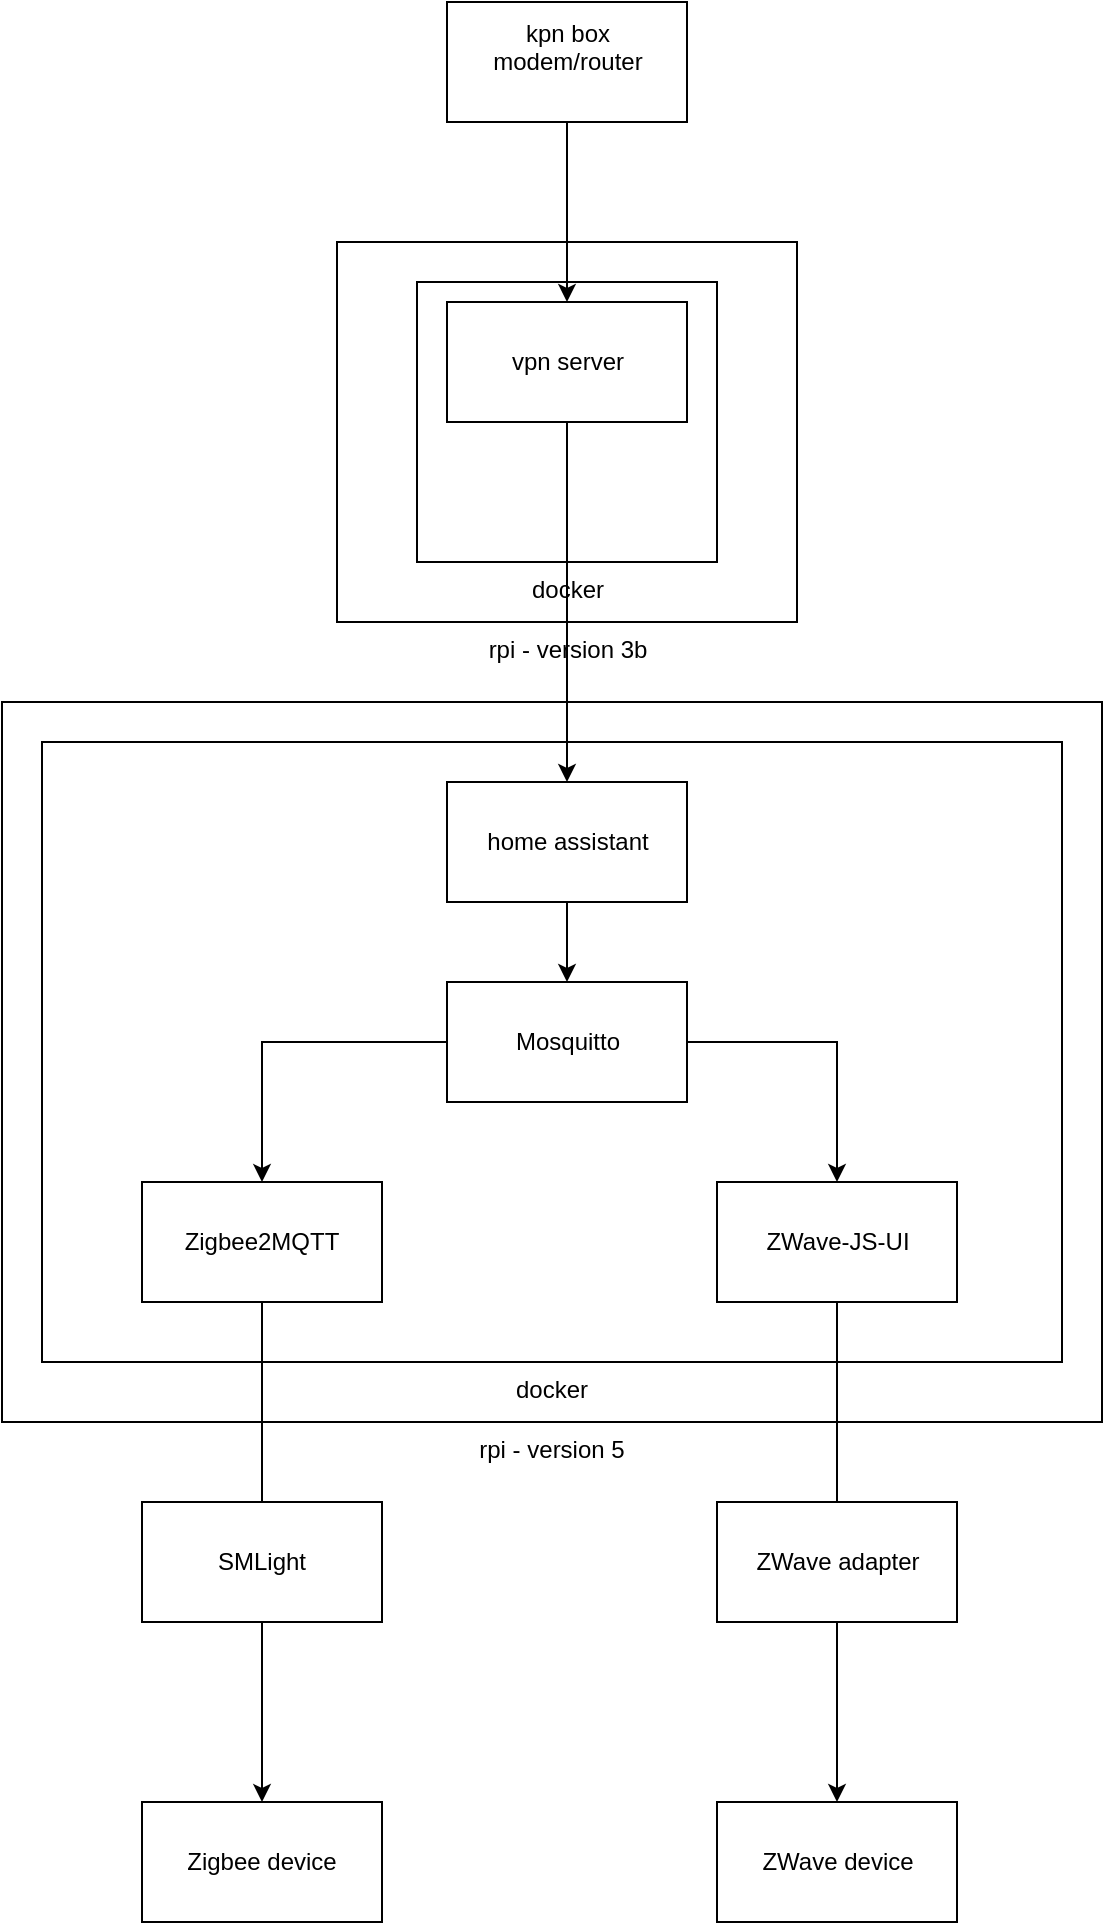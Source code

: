 <mxfile version="28.1.2">
  <diagram name="Page-1" id="KA6_9vbulpVYuA_6DBJX">
    <mxGraphModel dx="1226" dy="1235" grid="1" gridSize="10" guides="1" tooltips="1" connect="1" arrows="1" fold="1" page="1" pageScale="1" pageWidth="850" pageHeight="1100" math="0" shadow="0">
      <root>
        <mxCell id="0" />
        <mxCell id="1" parent="0" />
        <mxCell id="rT-O0KYkfanfOYnkgA-m-2" value="rpi - v&lt;span style=&quot;background-color: transparent; color: light-dark(rgb(0, 0, 0), rgb(255, 255, 255));&quot;&gt;ersion 3b&lt;/span&gt;&lt;div&gt;&lt;br&gt;&lt;/div&gt;" style="rounded=0;whiteSpace=wrap;html=1;labelPosition=center;verticalLabelPosition=bottom;align=center;verticalAlign=top;" parent="1" vertex="1">
          <mxGeometry x="187.5" y="170" width="230" height="190" as="geometry" />
        </mxCell>
        <mxCell id="rT-O0KYkfanfOYnkgA-m-3" value="rpi -&amp;nbsp;&lt;span style=&quot;background-color: transparent; color: light-dark(rgb(0, 0, 0), rgb(255, 255, 255));&quot;&gt;version 5&lt;/span&gt;&lt;div&gt;&lt;br&gt;&lt;/div&gt;&lt;div&gt;&lt;br&gt;&lt;/div&gt;" style="rounded=0;whiteSpace=wrap;html=1;labelPosition=center;verticalLabelPosition=bottom;align=center;verticalAlign=top;" parent="1" vertex="1">
          <mxGeometry x="20" y="400" width="550" height="360" as="geometry" />
        </mxCell>
        <mxCell id="rT-O0KYkfanfOYnkgA-m-4" value="docker" style="rounded=0;whiteSpace=wrap;html=1;labelPosition=center;verticalLabelPosition=bottom;align=center;verticalAlign=top;" parent="1" vertex="1">
          <mxGeometry x="40" y="420" width="510" height="310" as="geometry" />
        </mxCell>
        <mxCell id="pfNigHBNCp9uW7NKkb0O-3" style="edgeStyle=orthogonalEdgeStyle;rounded=0;orthogonalLoop=1;jettySize=auto;html=1;entryX=0.5;entryY=0;entryDx=0;entryDy=0;" parent="1" source="rT-O0KYkfanfOYnkgA-m-5" target="rT-O0KYkfanfOYnkgA-m-6" edge="1">
          <mxGeometry relative="1" as="geometry" />
        </mxCell>
        <mxCell id="rT-O0KYkfanfOYnkgA-m-5" value="home assistant" style="rounded=0;whiteSpace=wrap;html=1;" parent="1" vertex="1">
          <mxGeometry x="242.5" y="440" width="120" height="60" as="geometry" />
        </mxCell>
        <mxCell id="pfNigHBNCp9uW7NKkb0O-6" style="edgeStyle=orthogonalEdgeStyle;rounded=0;orthogonalLoop=1;jettySize=auto;html=1;entryX=0.5;entryY=0;entryDx=0;entryDy=0;" parent="1" source="rT-O0KYkfanfOYnkgA-m-6" target="rT-O0KYkfanfOYnkgA-m-7" edge="1">
          <mxGeometry relative="1" as="geometry" />
        </mxCell>
        <mxCell id="pfNigHBNCp9uW7NKkb0O-7" style="edgeStyle=orthogonalEdgeStyle;rounded=0;orthogonalLoop=1;jettySize=auto;html=1;" parent="1" source="rT-O0KYkfanfOYnkgA-m-6" target="pfNigHBNCp9uW7NKkb0O-8" edge="1">
          <mxGeometry relative="1" as="geometry">
            <mxPoint x="430" y="940" as="targetPoint" />
          </mxGeometry>
        </mxCell>
        <mxCell id="rT-O0KYkfanfOYnkgA-m-6" value="Mosquitto" style="rounded=0;whiteSpace=wrap;html=1;" parent="1" vertex="1">
          <mxGeometry x="242.5" y="540" width="120" height="60" as="geometry" />
        </mxCell>
        <mxCell id="pfNigHBNCp9uW7NKkb0O-4" style="edgeStyle=orthogonalEdgeStyle;rounded=0;orthogonalLoop=1;jettySize=auto;html=1;" parent="1" source="rT-O0KYkfanfOYnkgA-m-7" target="pfNigHBNCp9uW7NKkb0O-5" edge="1">
          <mxGeometry relative="1" as="geometry">
            <mxPoint x="150" y="840" as="targetPoint" />
          </mxGeometry>
        </mxCell>
        <mxCell id="rT-O0KYkfanfOYnkgA-m-7" value="Zigbee2MQTT" style="rounded=0;whiteSpace=wrap;html=1;" parent="1" vertex="1">
          <mxGeometry x="90" y="640" width="120" height="60" as="geometry" />
        </mxCell>
        <mxCell id="rT-O0KYkfanfOYnkgA-m-8" value="docker" style="rounded=0;whiteSpace=wrap;html=1;labelPosition=center;verticalLabelPosition=bottom;align=center;verticalAlign=top;" parent="1" vertex="1">
          <mxGeometry x="227.5" y="190" width="150" height="140" as="geometry" />
        </mxCell>
        <mxCell id="pfNigHBNCp9uW7NKkb0O-2" style="edgeStyle=orthogonalEdgeStyle;rounded=0;orthogonalLoop=1;jettySize=auto;html=1;" parent="1" source="rT-O0KYkfanfOYnkgA-m-9" target="rT-O0KYkfanfOYnkgA-m-5" edge="1">
          <mxGeometry relative="1" as="geometry" />
        </mxCell>
        <mxCell id="rT-O0KYkfanfOYnkgA-m-9" value="vpn server" style="rounded=0;whiteSpace=wrap;html=1;" parent="1" vertex="1">
          <mxGeometry x="242.5" y="200" width="120" height="60" as="geometry" />
        </mxCell>
        <mxCell id="pfNigHBNCp9uW7NKkb0O-1" style="edgeStyle=orthogonalEdgeStyle;rounded=0;orthogonalLoop=1;jettySize=auto;html=1;entryX=0.5;entryY=0;entryDx=0;entryDy=0;" parent="1" source="rT-O0KYkfanfOYnkgA-m-19" target="rT-O0KYkfanfOYnkgA-m-9" edge="1">
          <mxGeometry relative="1" as="geometry" />
        </mxCell>
        <mxCell id="rT-O0KYkfanfOYnkgA-m-19" value="kpn box&lt;div&gt;modem/router&lt;div&gt;&lt;br&gt;&lt;/div&gt;&lt;/div&gt;" style="rounded=0;whiteSpace=wrap;html=1;" parent="1" vertex="1">
          <mxGeometry x="242.5" y="50" width="120" height="60" as="geometry" />
        </mxCell>
        <mxCell id="pfNigHBNCp9uW7NKkb0O-5" value="Zigbee device" style="rounded=0;whiteSpace=wrap;html=1;" parent="1" vertex="1">
          <mxGeometry x="90" y="950" width="120" height="60" as="geometry" />
        </mxCell>
        <mxCell id="pfNigHBNCp9uW7NKkb0O-9" style="edgeStyle=orthogonalEdgeStyle;rounded=0;orthogonalLoop=1;jettySize=auto;html=1;" parent="1" source="pfNigHBNCp9uW7NKkb0O-8" target="pfNigHBNCp9uW7NKkb0O-10" edge="1">
          <mxGeometry relative="1" as="geometry">
            <mxPoint x="430" y="830" as="targetPoint" />
          </mxGeometry>
        </mxCell>
        <mxCell id="pfNigHBNCp9uW7NKkb0O-8" value="ZWave-JS-UI" style="rounded=0;whiteSpace=wrap;html=1;" parent="1" vertex="1">
          <mxGeometry x="377.5" y="640" width="120" height="60" as="geometry" />
        </mxCell>
        <mxCell id="pfNigHBNCp9uW7NKkb0O-10" value="ZWave device" style="rounded=0;whiteSpace=wrap;html=1;" parent="1" vertex="1">
          <mxGeometry x="377.5" y="950" width="120" height="60" as="geometry" />
        </mxCell>
        <mxCell id="79iGG8vPfteUdSG45QDy-1" value="SMLight" style="rounded=0;whiteSpace=wrap;html=1;" vertex="1" parent="1">
          <mxGeometry x="90" y="800" width="120" height="60" as="geometry" />
        </mxCell>
        <mxCell id="79iGG8vPfteUdSG45QDy-2" value="ZWave adapter" style="rounded=0;whiteSpace=wrap;html=1;" vertex="1" parent="1">
          <mxGeometry x="377.5" y="800" width="120" height="60" as="geometry" />
        </mxCell>
      </root>
    </mxGraphModel>
  </diagram>
</mxfile>
